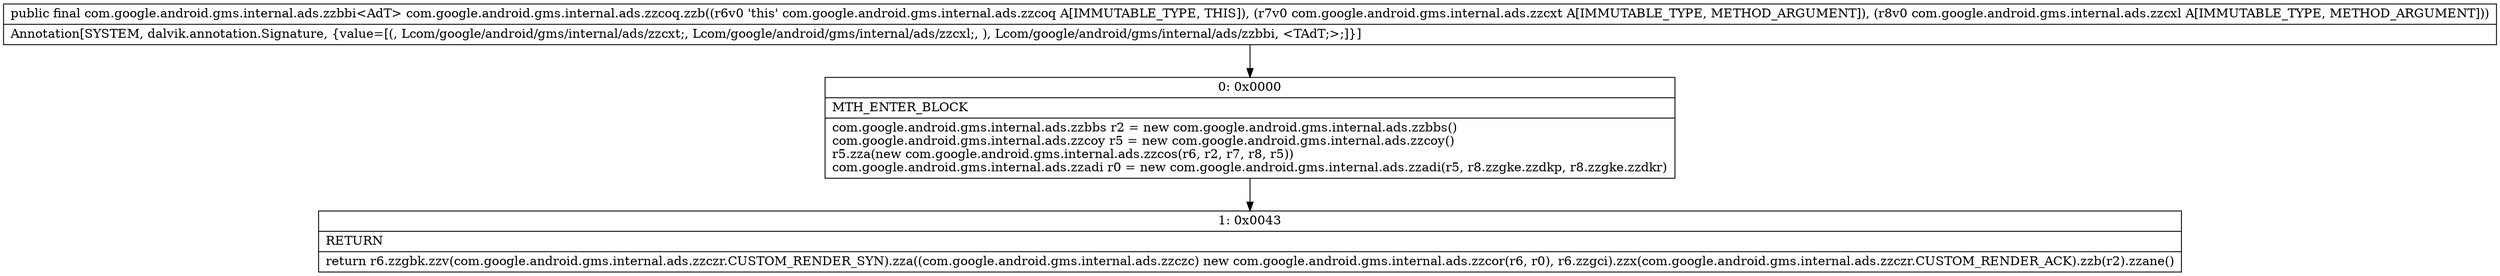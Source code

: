 digraph "CFG forcom.google.android.gms.internal.ads.zzcoq.zzb(Lcom\/google\/android\/gms\/internal\/ads\/zzcxt;Lcom\/google\/android\/gms\/internal\/ads\/zzcxl;)Lcom\/google\/android\/gms\/internal\/ads\/zzbbi;" {
Node_0 [shape=record,label="{0\:\ 0x0000|MTH_ENTER_BLOCK\l|com.google.android.gms.internal.ads.zzbbs r2 = new com.google.android.gms.internal.ads.zzbbs()\lcom.google.android.gms.internal.ads.zzcoy r5 = new com.google.android.gms.internal.ads.zzcoy()\lr5.zza(new com.google.android.gms.internal.ads.zzcos(r6, r2, r7, r8, r5))\lcom.google.android.gms.internal.ads.zzadi r0 = new com.google.android.gms.internal.ads.zzadi(r5, r8.zzgke.zzdkp, r8.zzgke.zzdkr)\l}"];
Node_1 [shape=record,label="{1\:\ 0x0043|RETURN\l|return r6.zzgbk.zzv(com.google.android.gms.internal.ads.zzczr.CUSTOM_RENDER_SYN).zza((com.google.android.gms.internal.ads.zzczc) new com.google.android.gms.internal.ads.zzcor(r6, r0), r6.zzgci).zzx(com.google.android.gms.internal.ads.zzczr.CUSTOM_RENDER_ACK).zzb(r2).zzane()\l}"];
MethodNode[shape=record,label="{public final com.google.android.gms.internal.ads.zzbbi\<AdT\> com.google.android.gms.internal.ads.zzcoq.zzb((r6v0 'this' com.google.android.gms.internal.ads.zzcoq A[IMMUTABLE_TYPE, THIS]), (r7v0 com.google.android.gms.internal.ads.zzcxt A[IMMUTABLE_TYPE, METHOD_ARGUMENT]), (r8v0 com.google.android.gms.internal.ads.zzcxl A[IMMUTABLE_TYPE, METHOD_ARGUMENT]))  | Annotation[SYSTEM, dalvik.annotation.Signature, \{value=[(, Lcom\/google\/android\/gms\/internal\/ads\/zzcxt;, Lcom\/google\/android\/gms\/internal\/ads\/zzcxl;, ), Lcom\/google\/android\/gms\/internal\/ads\/zzbbi, \<TAdT;\>;]\}]\l}"];
MethodNode -> Node_0;
Node_0 -> Node_1;
}

